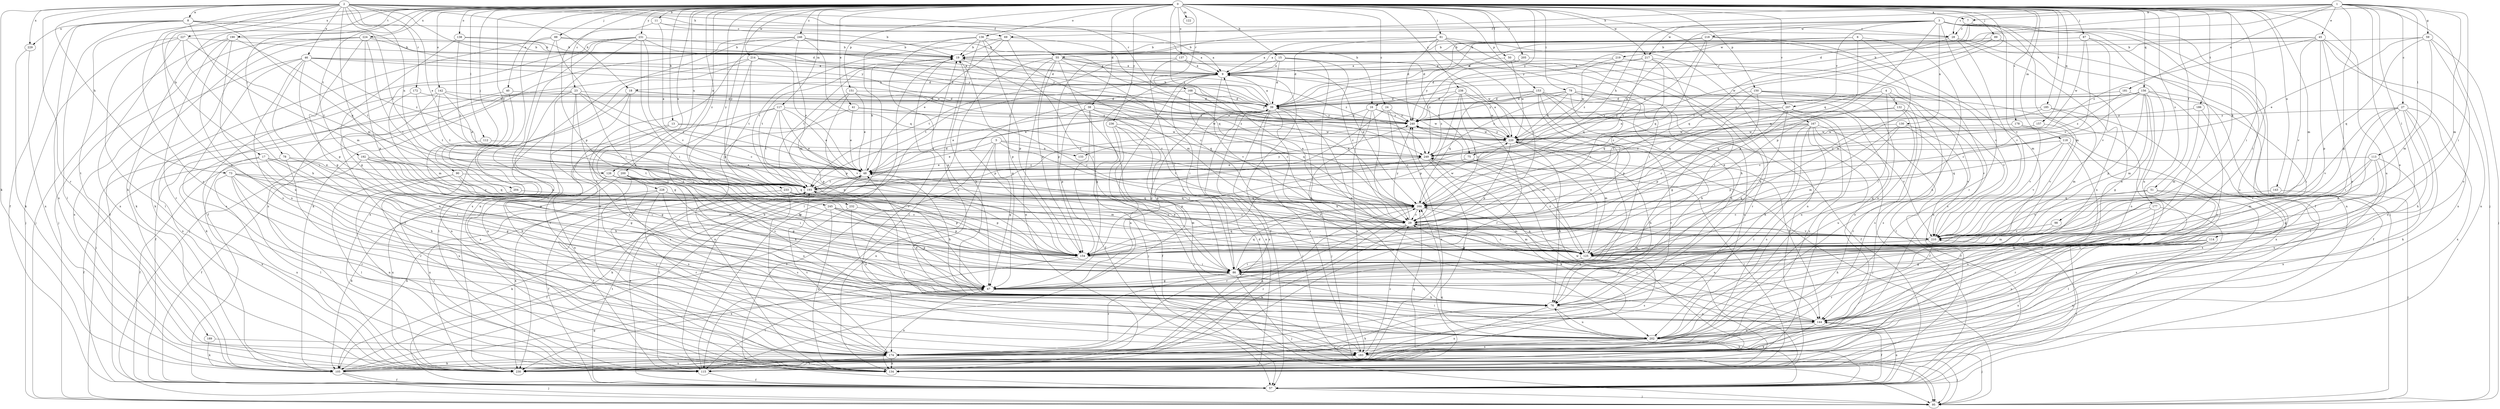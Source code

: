strict digraph  {
0;
1;
2;
3;
4;
5;
6;
7;
8;
9;
11;
13;
15;
16;
17;
18;
19;
23;
24;
27;
28;
29;
38;
39;
40;
41;
45;
46;
48;
50;
51;
55;
57;
59;
67;
69;
73;
75;
76;
78;
79;
81;
86;
87;
88;
89;
90;
95;
98;
105;
112;
113;
114;
115;
117;
118;
122;
125;
126;
130;
132;
133;
134;
136;
137;
138;
142;
143;
144;
150;
151;
153;
154;
156;
157;
164;
167;
168;
172;
174;
177;
178;
181;
183;
185;
186;
189;
190;
192;
193;
200;
202;
204;
205;
207;
210;
214;
217;
218;
219;
220;
224;
227;
228;
229;
230;
231;
232;
233;
236;
238;
240;
245;
246;
249;
0 -> 7  [label=a];
0 -> 11  [label=b];
0 -> 13  [label=b];
0 -> 15  [label=b];
0 -> 23  [label=c];
0 -> 24  [label=c];
0 -> 38  [label=d];
0 -> 40  [label=e];
0 -> 41  [label=e];
0 -> 50  [label=f];
0 -> 51  [label=f];
0 -> 78  [label=i];
0 -> 79  [label=i];
0 -> 81  [label=i];
0 -> 86  [label=i];
0 -> 87  [label=j];
0 -> 88  [label=j];
0 -> 89  [label=j];
0 -> 90  [label=j];
0 -> 95  [label=j];
0 -> 98  [label=k];
0 -> 105  [label=k];
0 -> 112  [label=l];
0 -> 117  [label=m];
0 -> 118  [label=m];
0 -> 122  [label=m];
0 -> 125  [label=m];
0 -> 126  [label=n];
0 -> 136  [label=o];
0 -> 137  [label=o];
0 -> 138  [label=o];
0 -> 142  [label=o];
0 -> 143  [label=o];
0 -> 150  [label=p];
0 -> 151  [label=p];
0 -> 153  [label=p];
0 -> 156  [label=q];
0 -> 157  [label=q];
0 -> 164  [label=q];
0 -> 167  [label=r];
0 -> 168  [label=r];
0 -> 177  [label=s];
0 -> 178  [label=s];
0 -> 185  [label=t];
0 -> 186  [label=t];
0 -> 189  [label=t];
0 -> 190  [label=t];
0 -> 192  [label=t];
0 -> 200  [label=u];
0 -> 202  [label=u];
0 -> 204  [label=v];
0 -> 205  [label=v];
0 -> 207  [label=v];
0 -> 214  [label=w];
0 -> 217  [label=w];
0 -> 224  [label=x];
0 -> 227  [label=x];
0 -> 228  [label=x];
0 -> 231  [label=y];
0 -> 232  [label=y];
0 -> 233  [label=y];
0 -> 236  [label=y];
0 -> 238  [label=y];
0 -> 240  [label=y];
0 -> 245  [label=z];
0 -> 246  [label=z];
0 -> 249  [label=z];
1 -> 7  [label=a];
1 -> 16  [label=b];
1 -> 27  [label=c];
1 -> 28  [label=c];
1 -> 39  [label=d];
1 -> 45  [label=e];
1 -> 55  [label=f];
1 -> 59  [label=g];
1 -> 67  [label=g];
1 -> 69  [label=h];
1 -> 86  [label=i];
1 -> 113  [label=l];
1 -> 114  [label=l];
1 -> 125  [label=m];
1 -> 144  [label=o];
1 -> 181  [label=s];
2 -> 8  [label=a];
2 -> 16  [label=b];
2 -> 17  [label=b];
2 -> 18  [label=b];
2 -> 39  [label=d];
2 -> 46  [label=e];
2 -> 48  [label=e];
2 -> 55  [label=f];
2 -> 69  [label=h];
2 -> 73  [label=h];
2 -> 105  [label=k];
2 -> 125  [label=m];
2 -> 126  [label=n];
2 -> 144  [label=o];
2 -> 168  [label=r];
2 -> 172  [label=r];
2 -> 174  [label=r];
2 -> 183  [label=s];
2 -> 193  [label=t];
2 -> 229  [label=x];
3 -> 48  [label=e];
3 -> 57  [label=f];
3 -> 75  [label=h];
3 -> 95  [label=j];
3 -> 125  [label=m];
3 -> 130  [label=n];
3 -> 154  [label=p];
3 -> 174  [label=r];
3 -> 183  [label=s];
3 -> 202  [label=u];
3 -> 207  [label=v];
3 -> 210  [label=v];
3 -> 217  [label=w];
3 -> 218  [label=w];
4 -> 86  [label=i];
4 -> 132  [label=n];
4 -> 133  [label=n];
4 -> 164  [label=q];
4 -> 183  [label=s];
5 -> 48  [label=e];
5 -> 57  [label=f];
5 -> 67  [label=g];
5 -> 133  [label=n];
5 -> 134  [label=n];
5 -> 210  [label=v];
5 -> 249  [label=z];
6 -> 39  [label=d];
6 -> 125  [label=m];
6 -> 154  [label=p];
6 -> 202  [label=u];
6 -> 219  [label=w];
7 -> 28  [label=c];
7 -> 39  [label=d];
7 -> 86  [label=i];
7 -> 240  [label=y];
8 -> 28  [label=c];
8 -> 57  [label=f];
8 -> 115  [label=l];
8 -> 125  [label=m];
8 -> 164  [label=q];
8 -> 229  [label=x];
8 -> 230  [label=x];
8 -> 240  [label=y];
9 -> 18  [label=b];
9 -> 57  [label=f];
9 -> 67  [label=g];
9 -> 75  [label=h];
9 -> 86  [label=i];
9 -> 193  [label=t];
9 -> 210  [label=v];
11 -> 19  [label=b];
11 -> 28  [label=c];
11 -> 48  [label=e];
11 -> 154  [label=p];
13 -> 48  [label=e];
13 -> 134  [label=n];
13 -> 183  [label=s];
13 -> 220  [label=w];
15 -> 9  [label=a];
15 -> 29  [label=c];
15 -> 39  [label=d];
15 -> 193  [label=t];
15 -> 202  [label=u];
15 -> 249  [label=z];
16 -> 29  [label=c];
16 -> 95  [label=j];
16 -> 183  [label=s];
16 -> 193  [label=t];
16 -> 220  [label=w];
16 -> 240  [label=y];
17 -> 48  [label=e];
17 -> 57  [label=f];
17 -> 76  [label=h];
17 -> 86  [label=i];
17 -> 154  [label=p];
17 -> 230  [label=x];
18 -> 39  [label=d];
18 -> 86  [label=i];
18 -> 115  [label=l];
18 -> 174  [label=r];
18 -> 249  [label=z];
19 -> 9  [label=a];
19 -> 154  [label=p];
19 -> 174  [label=r];
19 -> 193  [label=t];
19 -> 210  [label=v];
23 -> 29  [label=c];
23 -> 39  [label=d];
23 -> 48  [label=e];
23 -> 57  [label=f];
23 -> 67  [label=g];
23 -> 95  [label=j];
23 -> 134  [label=n];
23 -> 202  [label=u];
24 -> 29  [label=c];
24 -> 67  [label=g];
24 -> 230  [label=x];
24 -> 240  [label=y];
27 -> 67  [label=g];
27 -> 76  [label=h];
27 -> 86  [label=i];
27 -> 105  [label=k];
27 -> 144  [label=o];
27 -> 210  [label=v];
27 -> 230  [label=x];
27 -> 240  [label=y];
28 -> 19  [label=b];
28 -> 134  [label=n];
28 -> 193  [label=t];
28 -> 202  [label=u];
28 -> 210  [label=v];
29 -> 9  [label=a];
29 -> 105  [label=k];
29 -> 125  [label=m];
29 -> 144  [label=o];
29 -> 174  [label=r];
29 -> 210  [label=v];
29 -> 240  [label=y];
38 -> 48  [label=e];
38 -> 57  [label=f];
38 -> 95  [label=j];
38 -> 154  [label=p];
38 -> 164  [label=q];
38 -> 220  [label=w];
38 -> 240  [label=y];
39 -> 9  [label=a];
39 -> 19  [label=b];
39 -> 29  [label=c];
39 -> 67  [label=g];
39 -> 76  [label=h];
39 -> 95  [label=j];
39 -> 134  [label=n];
39 -> 144  [label=o];
39 -> 183  [label=s];
39 -> 230  [label=x];
39 -> 240  [label=y];
40 -> 39  [label=d];
40 -> 105  [label=k];
40 -> 134  [label=n];
41 -> 29  [label=c];
41 -> 48  [label=e];
41 -> 134  [label=n];
41 -> 240  [label=y];
45 -> 9  [label=a];
45 -> 19  [label=b];
45 -> 134  [label=n];
45 -> 144  [label=o];
45 -> 154  [label=p];
45 -> 210  [label=v];
45 -> 230  [label=x];
45 -> 249  [label=z];
46 -> 9  [label=a];
46 -> 39  [label=d];
46 -> 86  [label=i];
46 -> 154  [label=p];
46 -> 183  [label=s];
46 -> 202  [label=u];
46 -> 220  [label=w];
46 -> 230  [label=x];
46 -> 249  [label=z];
48 -> 19  [label=b];
48 -> 76  [label=h];
48 -> 105  [label=k];
48 -> 115  [label=l];
48 -> 193  [label=t];
48 -> 249  [label=z];
50 -> 9  [label=a];
50 -> 76  [label=h];
50 -> 174  [label=r];
50 -> 220  [label=w];
51 -> 164  [label=q];
51 -> 174  [label=r];
51 -> 183  [label=s];
51 -> 210  [label=v];
55 -> 9  [label=a];
55 -> 29  [label=c];
55 -> 67  [label=g];
55 -> 86  [label=i];
55 -> 115  [label=l];
55 -> 134  [label=n];
55 -> 154  [label=p];
55 -> 193  [label=t];
55 -> 220  [label=w];
55 -> 249  [label=z];
57 -> 48  [label=e];
57 -> 76  [label=h];
57 -> 95  [label=j];
57 -> 144  [label=o];
57 -> 164  [label=q];
57 -> 193  [label=t];
57 -> 210  [label=v];
59 -> 19  [label=b];
59 -> 48  [label=e];
59 -> 95  [label=j];
59 -> 125  [label=m];
59 -> 144  [label=o];
59 -> 164  [label=q];
67 -> 76  [label=h];
67 -> 115  [label=l];
67 -> 134  [label=n];
69 -> 19  [label=b];
69 -> 48  [label=e];
69 -> 86  [label=i];
69 -> 164  [label=q];
69 -> 193  [label=t];
73 -> 67  [label=g];
73 -> 115  [label=l];
73 -> 125  [label=m];
73 -> 174  [label=r];
73 -> 193  [label=t];
73 -> 202  [label=u];
73 -> 230  [label=x];
75 -> 48  [label=e];
75 -> 76  [label=h];
75 -> 115  [label=l];
75 -> 193  [label=t];
76 -> 19  [label=b];
76 -> 144  [label=o];
76 -> 202  [label=u];
76 -> 230  [label=x];
78 -> 48  [label=e];
78 -> 57  [label=f];
78 -> 76  [label=h];
78 -> 174  [label=r];
79 -> 29  [label=c];
79 -> 39  [label=d];
79 -> 76  [label=h];
79 -> 115  [label=l];
79 -> 202  [label=u];
79 -> 220  [label=w];
79 -> 240  [label=y];
79 -> 249  [label=z];
81 -> 9  [label=a];
81 -> 19  [label=b];
81 -> 29  [label=c];
81 -> 39  [label=d];
81 -> 76  [label=h];
81 -> 86  [label=i];
81 -> 134  [label=n];
81 -> 240  [label=y];
86 -> 67  [label=g];
86 -> 95  [label=j];
86 -> 164  [label=q];
86 -> 174  [label=r];
86 -> 193  [label=t];
87 -> 19  [label=b];
87 -> 29  [label=c];
87 -> 86  [label=i];
87 -> 210  [label=v];
87 -> 220  [label=w];
88 -> 9  [label=a];
88 -> 19  [label=b];
88 -> 86  [label=i];
88 -> 105  [label=k];
88 -> 134  [label=n];
88 -> 202  [label=u];
89 -> 19  [label=b];
89 -> 144  [label=o];
89 -> 164  [label=q];
89 -> 220  [label=w];
90 -> 115  [label=l];
90 -> 125  [label=m];
90 -> 134  [label=n];
90 -> 164  [label=q];
90 -> 193  [label=t];
98 -> 125  [label=m];
98 -> 210  [label=v];
105 -> 19  [label=b];
105 -> 57  [label=f];
105 -> 67  [label=g];
105 -> 76  [label=h];
105 -> 95  [label=j];
112 -> 67  [label=g];
112 -> 249  [label=z];
113 -> 48  [label=e];
113 -> 67  [label=g];
113 -> 125  [label=m];
113 -> 202  [label=u];
113 -> 210  [label=v];
113 -> 230  [label=x];
114 -> 67  [label=g];
114 -> 76  [label=h];
114 -> 125  [label=m];
114 -> 134  [label=n];
114 -> 202  [label=u];
114 -> 230  [label=x];
115 -> 9  [label=a];
115 -> 19  [label=b];
115 -> 39  [label=d];
115 -> 57  [label=f];
115 -> 193  [label=t];
115 -> 220  [label=w];
117 -> 48  [label=e];
117 -> 154  [label=p];
117 -> 183  [label=s];
117 -> 193  [label=t];
117 -> 210  [label=v];
117 -> 230  [label=x];
117 -> 240  [label=y];
118 -> 164  [label=q];
118 -> 174  [label=r];
118 -> 183  [label=s];
118 -> 210  [label=v];
118 -> 249  [label=z];
125 -> 29  [label=c];
125 -> 48  [label=e];
125 -> 86  [label=i];
125 -> 164  [label=q];
125 -> 183  [label=s];
125 -> 240  [label=y];
125 -> 249  [label=z];
126 -> 67  [label=g];
126 -> 86  [label=i];
126 -> 154  [label=p];
126 -> 183  [label=s];
126 -> 193  [label=t];
126 -> 202  [label=u];
126 -> 230  [label=x];
130 -> 57  [label=f];
130 -> 125  [label=m];
130 -> 154  [label=p];
130 -> 210  [label=v];
130 -> 220  [label=w];
132 -> 174  [label=r];
132 -> 202  [label=u];
132 -> 210  [label=v];
132 -> 220  [label=w];
132 -> 240  [label=y];
134 -> 164  [label=q];
134 -> 240  [label=y];
134 -> 249  [label=z];
136 -> 9  [label=a];
136 -> 19  [label=b];
136 -> 67  [label=g];
136 -> 115  [label=l];
136 -> 125  [label=m];
136 -> 154  [label=p];
136 -> 202  [label=u];
137 -> 9  [label=a];
137 -> 86  [label=i];
137 -> 154  [label=p];
137 -> 164  [label=q];
138 -> 19  [label=b];
138 -> 39  [label=d];
138 -> 67  [label=g];
138 -> 193  [label=t];
142 -> 39  [label=d];
142 -> 48  [label=e];
142 -> 174  [label=r];
142 -> 193  [label=t];
142 -> 220  [label=w];
142 -> 230  [label=x];
143 -> 95  [label=j];
143 -> 164  [label=q];
144 -> 29  [label=c];
144 -> 48  [label=e];
144 -> 57  [label=f];
144 -> 105  [label=k];
144 -> 202  [label=u];
150 -> 39  [label=d];
150 -> 57  [label=f];
150 -> 67  [label=g];
150 -> 164  [label=q];
150 -> 183  [label=s];
150 -> 210  [label=v];
151 -> 39  [label=d];
151 -> 48  [label=e];
151 -> 67  [label=g];
151 -> 154  [label=p];
151 -> 164  [label=q];
153 -> 39  [label=d];
153 -> 48  [label=e];
153 -> 57  [label=f];
153 -> 76  [label=h];
153 -> 154  [label=p];
153 -> 164  [label=q];
153 -> 174  [label=r];
153 -> 202  [label=u];
154 -> 86  [label=i];
154 -> 164  [label=q];
154 -> 230  [label=x];
156 -> 29  [label=c];
156 -> 39  [label=d];
156 -> 57  [label=f];
156 -> 67  [label=g];
156 -> 115  [label=l];
156 -> 125  [label=m];
156 -> 144  [label=o];
156 -> 154  [label=p];
156 -> 164  [label=q];
156 -> 240  [label=y];
157 -> 210  [label=v];
157 -> 220  [label=w];
164 -> 29  [label=c];
164 -> 125  [label=m];
164 -> 174  [label=r];
164 -> 220  [label=w];
167 -> 29  [label=c];
167 -> 48  [label=e];
167 -> 57  [label=f];
167 -> 76  [label=h];
167 -> 174  [label=r];
167 -> 183  [label=s];
167 -> 210  [label=v];
167 -> 220  [label=w];
167 -> 230  [label=x];
168 -> 29  [label=c];
168 -> 39  [label=d];
168 -> 154  [label=p];
168 -> 164  [label=q];
168 -> 240  [label=y];
172 -> 39  [label=d];
172 -> 125  [label=m];
172 -> 193  [label=t];
174 -> 105  [label=k];
174 -> 115  [label=l];
174 -> 134  [label=n];
174 -> 164  [label=q];
174 -> 193  [label=t];
177 -> 29  [label=c];
177 -> 86  [label=i];
177 -> 115  [label=l];
177 -> 144  [label=o];
178 -> 210  [label=v];
178 -> 220  [label=w];
178 -> 230  [label=x];
181 -> 39  [label=d];
181 -> 86  [label=i];
181 -> 249  [label=z];
183 -> 29  [label=c];
183 -> 95  [label=j];
183 -> 193  [label=t];
183 -> 230  [label=x];
185 -> 29  [label=c];
185 -> 125  [label=m];
185 -> 230  [label=x];
185 -> 240  [label=y];
186 -> 125  [label=m];
186 -> 144  [label=o];
186 -> 240  [label=y];
189 -> 105  [label=k];
189 -> 174  [label=r];
190 -> 19  [label=b];
190 -> 95  [label=j];
190 -> 174  [label=r];
190 -> 183  [label=s];
190 -> 193  [label=t];
190 -> 202  [label=u];
192 -> 29  [label=c];
192 -> 48  [label=e];
192 -> 57  [label=f];
192 -> 67  [label=g];
192 -> 76  [label=h];
192 -> 86  [label=i];
192 -> 193  [label=t];
193 -> 39  [label=d];
193 -> 57  [label=f];
193 -> 164  [label=q];
193 -> 240  [label=y];
200 -> 76  [label=h];
200 -> 164  [label=q];
200 -> 174  [label=r];
200 -> 193  [label=t];
200 -> 230  [label=x];
202 -> 86  [label=i];
202 -> 95  [label=j];
202 -> 174  [label=r];
202 -> 183  [label=s];
204 -> 115  [label=l];
204 -> 164  [label=q];
205 -> 9  [label=a];
205 -> 202  [label=u];
205 -> 240  [label=y];
207 -> 67  [label=g];
207 -> 144  [label=o];
207 -> 154  [label=p];
207 -> 183  [label=s];
207 -> 193  [label=t];
207 -> 240  [label=y];
210 -> 125  [label=m];
210 -> 154  [label=p];
210 -> 174  [label=r];
214 -> 9  [label=a];
214 -> 39  [label=d];
214 -> 48  [label=e];
214 -> 95  [label=j];
214 -> 154  [label=p];
214 -> 193  [label=t];
214 -> 230  [label=x];
217 -> 9  [label=a];
217 -> 29  [label=c];
217 -> 39  [label=d];
217 -> 86  [label=i];
217 -> 164  [label=q];
217 -> 183  [label=s];
218 -> 19  [label=b];
218 -> 39  [label=d];
218 -> 125  [label=m];
218 -> 164  [label=q];
218 -> 193  [label=t];
218 -> 210  [label=v];
219 -> 9  [label=a];
219 -> 134  [label=n];
219 -> 220  [label=w];
219 -> 249  [label=z];
220 -> 9  [label=a];
220 -> 76  [label=h];
220 -> 95  [label=j];
220 -> 125  [label=m];
220 -> 144  [label=o];
220 -> 154  [label=p];
220 -> 240  [label=y];
220 -> 249  [label=z];
224 -> 19  [label=b];
224 -> 29  [label=c];
224 -> 57  [label=f];
224 -> 67  [label=g];
224 -> 95  [label=j];
224 -> 105  [label=k];
224 -> 154  [label=p];
224 -> 240  [label=y];
227 -> 19  [label=b];
227 -> 76  [label=h];
227 -> 95  [label=j];
227 -> 115  [label=l];
227 -> 193  [label=t];
227 -> 230  [label=x];
228 -> 105  [label=k];
228 -> 154  [label=p];
228 -> 164  [label=q];
228 -> 174  [label=r];
228 -> 183  [label=s];
228 -> 230  [label=x];
229 -> 105  [label=k];
229 -> 230  [label=x];
231 -> 19  [label=b];
231 -> 57  [label=f];
231 -> 86  [label=i];
231 -> 134  [label=n];
231 -> 174  [label=r];
231 -> 210  [label=v];
231 -> 230  [label=x];
231 -> 240  [label=y];
232 -> 29  [label=c];
232 -> 57  [label=f];
232 -> 144  [label=o];
233 -> 105  [label=k];
233 -> 154  [label=p];
233 -> 164  [label=q];
233 -> 174  [label=r];
233 -> 210  [label=v];
236 -> 57  [label=f];
236 -> 86  [label=i];
236 -> 95  [label=j];
236 -> 144  [label=o];
236 -> 220  [label=w];
238 -> 29  [label=c];
238 -> 39  [label=d];
238 -> 86  [label=i];
238 -> 154  [label=p];
238 -> 174  [label=r];
238 -> 220  [label=w];
238 -> 249  [label=z];
240 -> 39  [label=d];
240 -> 125  [label=m];
240 -> 220  [label=w];
245 -> 29  [label=c];
245 -> 67  [label=g];
245 -> 105  [label=k];
245 -> 134  [label=n];
245 -> 154  [label=p];
245 -> 210  [label=v];
246 -> 19  [label=b];
246 -> 105  [label=k];
246 -> 125  [label=m];
246 -> 134  [label=n];
246 -> 164  [label=q];
246 -> 230  [label=x];
246 -> 240  [label=y];
249 -> 48  [label=e];
249 -> 105  [label=k];
249 -> 134  [label=n];
249 -> 154  [label=p];
}
